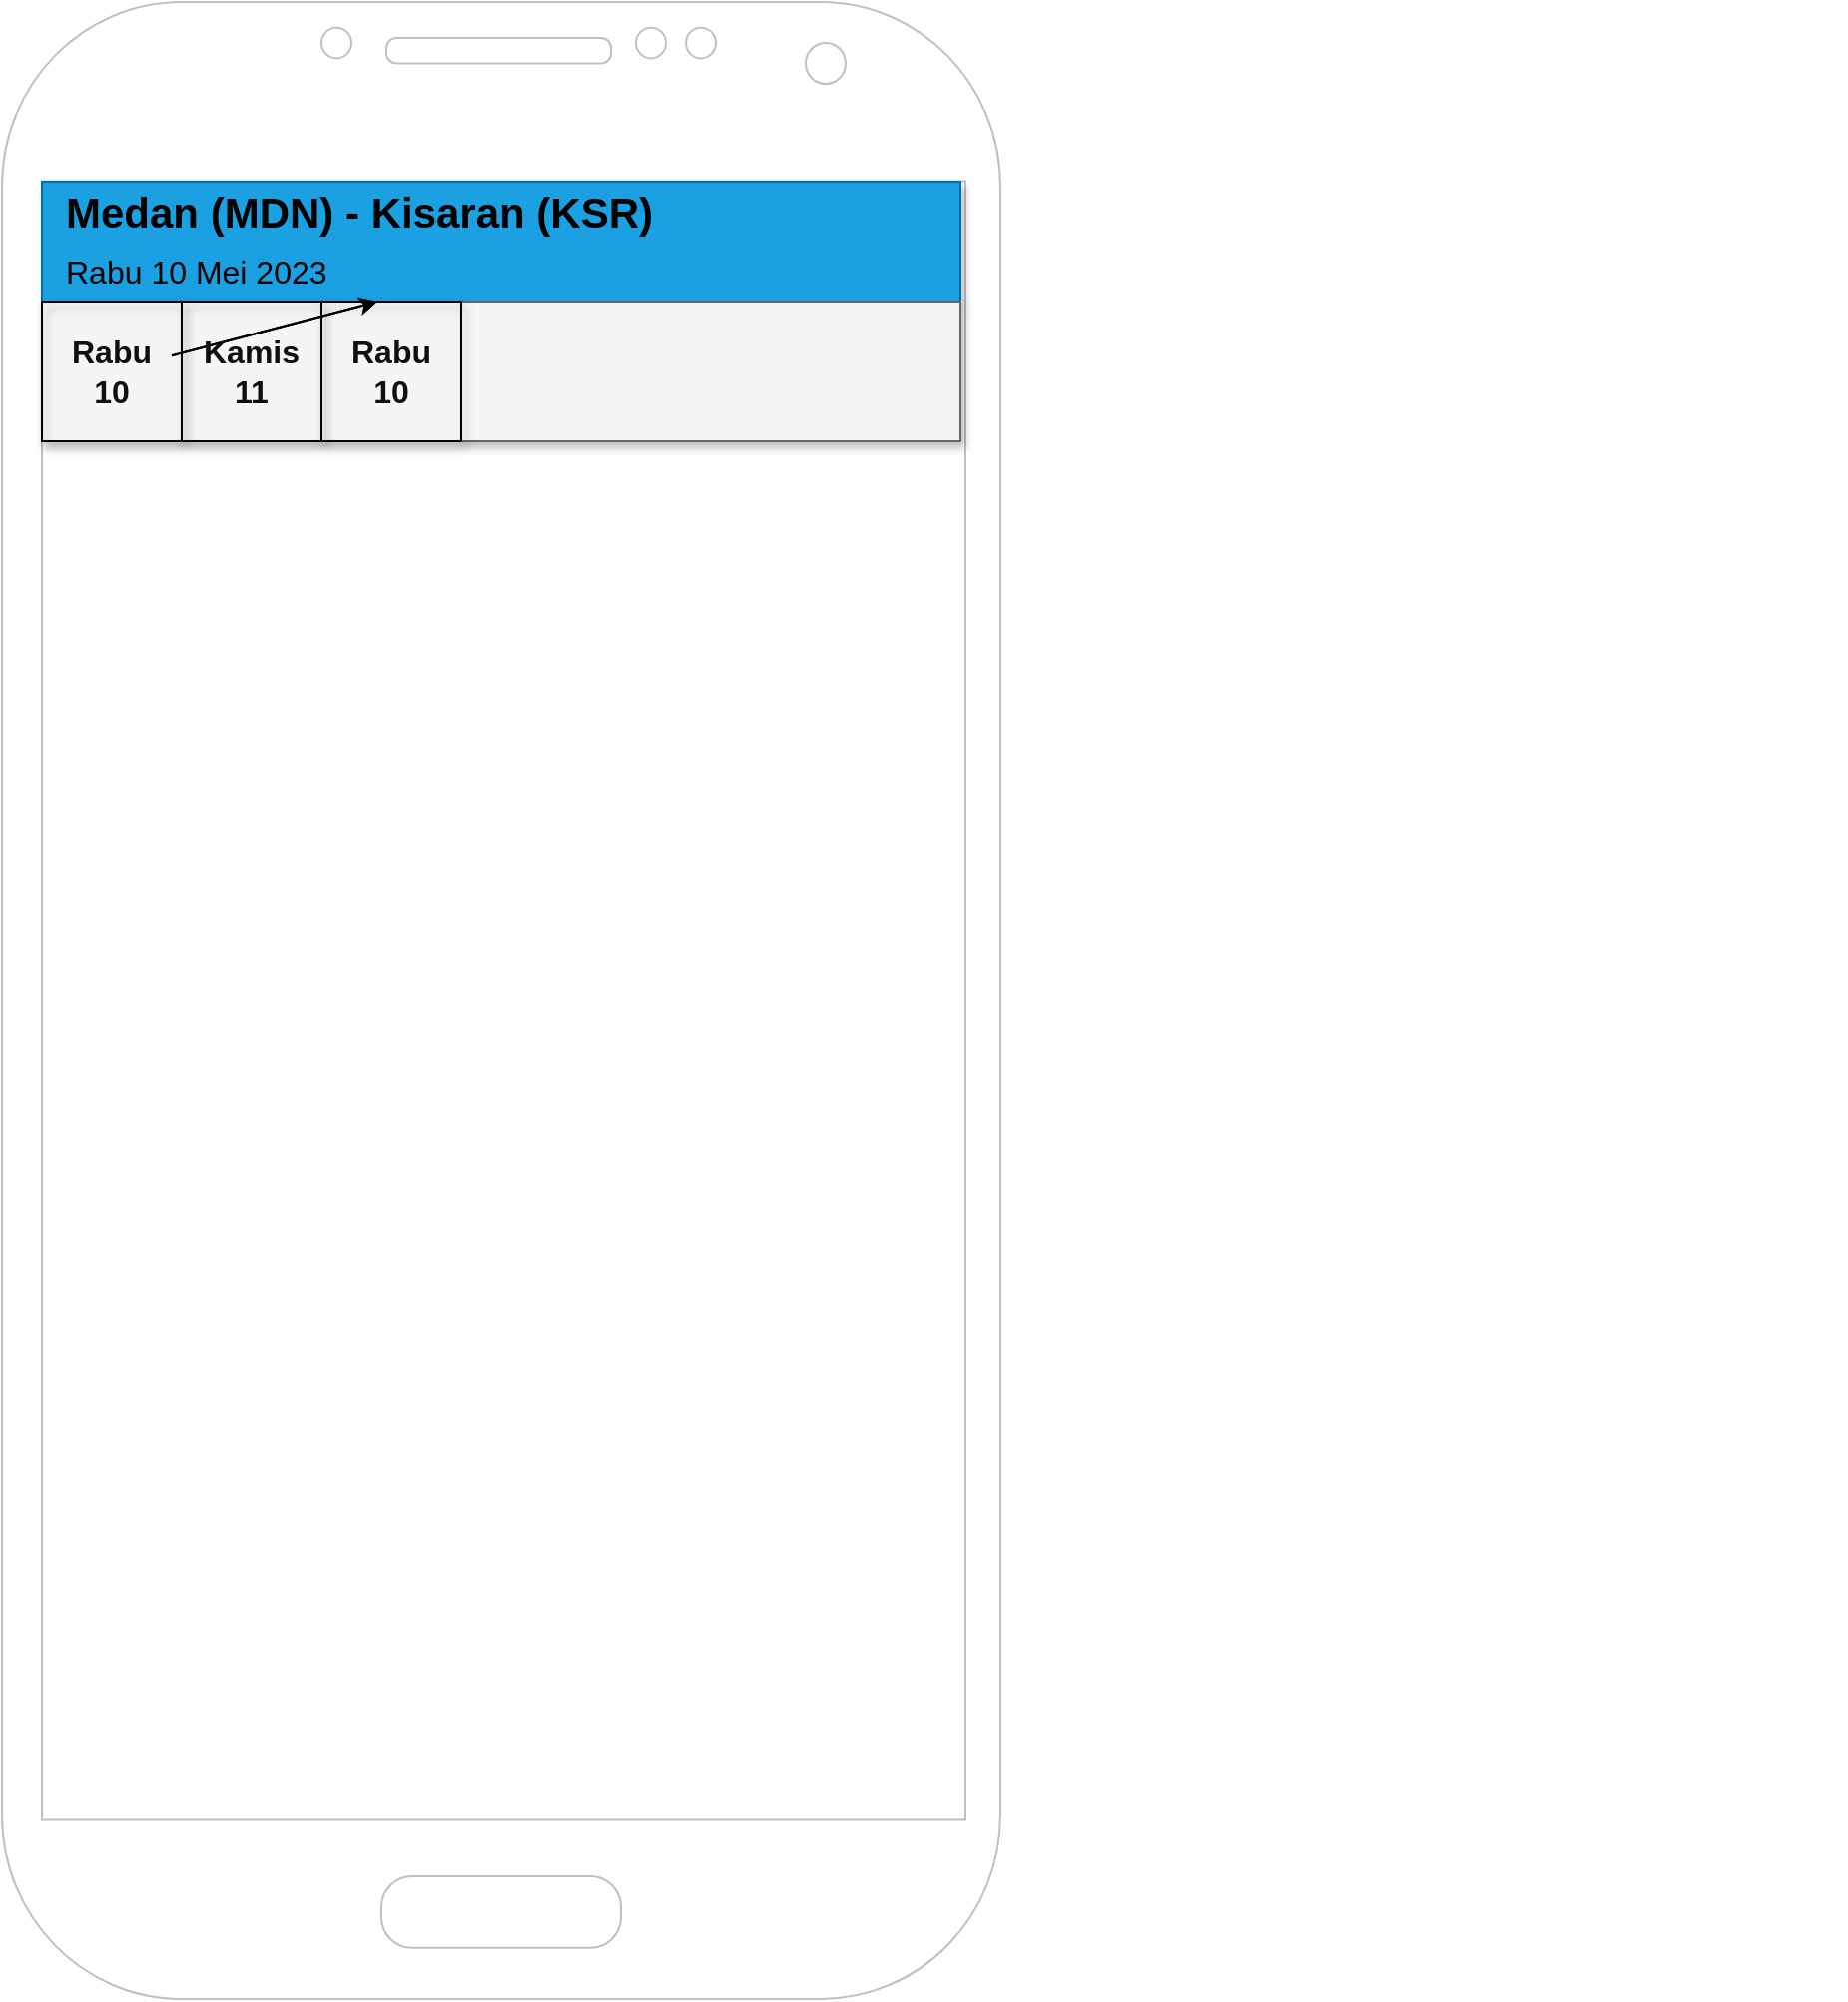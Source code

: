 <mxfile>
    <diagram id="WIpfZsTKjsTTIBiBybuf" name="Page-1">
        <mxGraphModel dx="1254" dy="689" grid="1" gridSize="10" guides="1" tooltips="1" connect="1" arrows="1" fold="1" page="1" pageScale="1" pageWidth="850" pageHeight="1100" math="0" shadow="0">
            <root>
                <mxCell id="0"/>
                <mxCell id="1" parent="0"/>
                <mxCell id="2" value="" style="verticalLabelPosition=bottom;verticalAlign=top;html=1;shadow=0;dashed=0;strokeWidth=1;shape=mxgraph.android.phone2;strokeColor=#c0c0c0;" vertex="1" parent="1">
                    <mxGeometry x="170" y="20" width="500" height="1000" as="geometry"/>
                </mxCell>
                <mxCell id="3" value="" style="shape=image;verticalLabelPosition=bottom;labelBackgroundColor=default;verticalAlign=top;aspect=fixed;imageAspect=0;image=https://asset.kompas.com/crops/yKfy29fiowtP9P6ZFT_EOrbQrBY=/0x0:2151x1434/750x500/data/photo/2022/02/02/61fa79e6b87e6.png;clipPath=inset(1.5% 33.33% 6% 33.67%);shadow=1;" vertex="1" parent="1">
                    <mxGeometry x="670" y="80" width="417.41" height="780" as="geometry"/>
                </mxCell>
                <mxCell id="5" value="" style="rounded=0;whiteSpace=wrap;html=1;shadow=1;fillColor=#1ba1e2;fontColor=#ffffff;strokeColor=#006EAF;" vertex="1" parent="1">
                    <mxGeometry x="190" y="110" width="460" height="60" as="geometry"/>
                </mxCell>
                <mxCell id="6" value="&lt;font style=&quot;font-size: 21px;&quot;&gt;&lt;b&gt;Medan (MDN) - Kisaran (KSR)&lt;/b&gt;&lt;/font&gt;" style="text;strokeColor=none;align=left;fillColor=none;html=1;verticalAlign=middle;whiteSpace=wrap;rounded=0;shadow=1;" vertex="1" parent="1">
                    <mxGeometry x="200" y="110" width="430" height="30" as="geometry"/>
                </mxCell>
                <mxCell id="7" value="&lt;font size=&quot;1&quot; style=&quot;&quot;&gt;&lt;span style=&quot;font-size: 16px;&quot;&gt;Rabu 10 Mei 2023&lt;/span&gt;&lt;/font&gt;" style="text;strokeColor=none;align=left;fillColor=none;html=1;verticalAlign=middle;whiteSpace=wrap;rounded=0;shadow=1;" vertex="1" parent="1">
                    <mxGeometry x="200" y="140" width="430" height="30" as="geometry"/>
                </mxCell>
                <mxCell id="8" value="" style="rounded=0;whiteSpace=wrap;html=1;shadow=1;fillColor=#f5f5f5;fontColor=#333333;strokeColor=#666666;" vertex="1" parent="1">
                    <mxGeometry x="190" y="170" width="460" height="70" as="geometry"/>
                </mxCell>
                <mxCell id="11" value="" style="edgeStyle=none;html=1;fontSize=16;fontColor=#100e0e;" edge="1" parent="1" source="10" target="7">
                    <mxGeometry relative="1" as="geometry"/>
                </mxCell>
                <mxCell id="12" value="" style="group" vertex="1" connectable="0" parent="1">
                    <mxGeometry x="190" y="170" width="70" height="70" as="geometry"/>
                </mxCell>
                <mxCell id="9" value="" style="whiteSpace=wrap;html=1;aspect=fixed;shadow=1;fontSize=16;fillColor=none;" vertex="1" parent="12">
                    <mxGeometry width="70" height="70" as="geometry"/>
                </mxCell>
                <mxCell id="10" value="&lt;b&gt;&lt;font color=&quot;#100e0e&quot;&gt;Rabu&lt;br&gt;10&lt;/font&gt;&lt;br&gt;&lt;/b&gt;" style="text;align=center;html=1;verticalAlign=middle;whiteSpace=wrap;rounded=0;shadow=1;fontSize=16;" vertex="1" parent="12">
                    <mxGeometry x="5" y="5" width="60" height="60" as="geometry"/>
                </mxCell>
                <mxCell id="13" value="" style="edgeStyle=none;html=1;fontSize=16;fontColor=#100e0e;" edge="1" parent="1" source="10" target="7">
                    <mxGeometry relative="1" as="geometry"/>
                </mxCell>
                <mxCell id="14" value="" style="group" vertex="1" connectable="0" parent="1">
                    <mxGeometry x="260" y="170" width="70" height="70" as="geometry"/>
                </mxCell>
                <mxCell id="15" value="" style="whiteSpace=wrap;html=1;aspect=fixed;shadow=1;fontSize=16;fillColor=none;" vertex="1" parent="14">
                    <mxGeometry width="70" height="70" as="geometry"/>
                </mxCell>
                <mxCell id="16" value="&lt;b&gt;&lt;font color=&quot;#100e0e&quot;&gt;Kamis&lt;br&gt;11&lt;/font&gt;&lt;br&gt;&lt;/b&gt;" style="text;align=center;html=1;verticalAlign=middle;whiteSpace=wrap;rounded=0;shadow=1;fontSize=16;" vertex="1" parent="14">
                    <mxGeometry x="5" y="5" width="60" height="60" as="geometry"/>
                </mxCell>
                <mxCell id="17" value="" style="group" vertex="1" connectable="0" parent="1">
                    <mxGeometry x="330" y="170" width="70" height="70" as="geometry"/>
                </mxCell>
                <mxCell id="18" value="" style="whiteSpace=wrap;html=1;aspect=fixed;shadow=1;fontSize=16;fillColor=none;" vertex="1" parent="17">
                    <mxGeometry width="70" height="70" as="geometry"/>
                </mxCell>
                <mxCell id="19" value="&lt;b&gt;&lt;font color=&quot;#100e0e&quot;&gt;Rabu&lt;br&gt;10&lt;/font&gt;&lt;br&gt;&lt;/b&gt;" style="text;align=center;html=1;verticalAlign=middle;whiteSpace=wrap;rounded=0;shadow=1;fontSize=16;" vertex="1" parent="17">
                    <mxGeometry x="5" y="5" width="60" height="60" as="geometry"/>
                </mxCell>
            </root>
        </mxGraphModel>
    </diagram>
</mxfile>